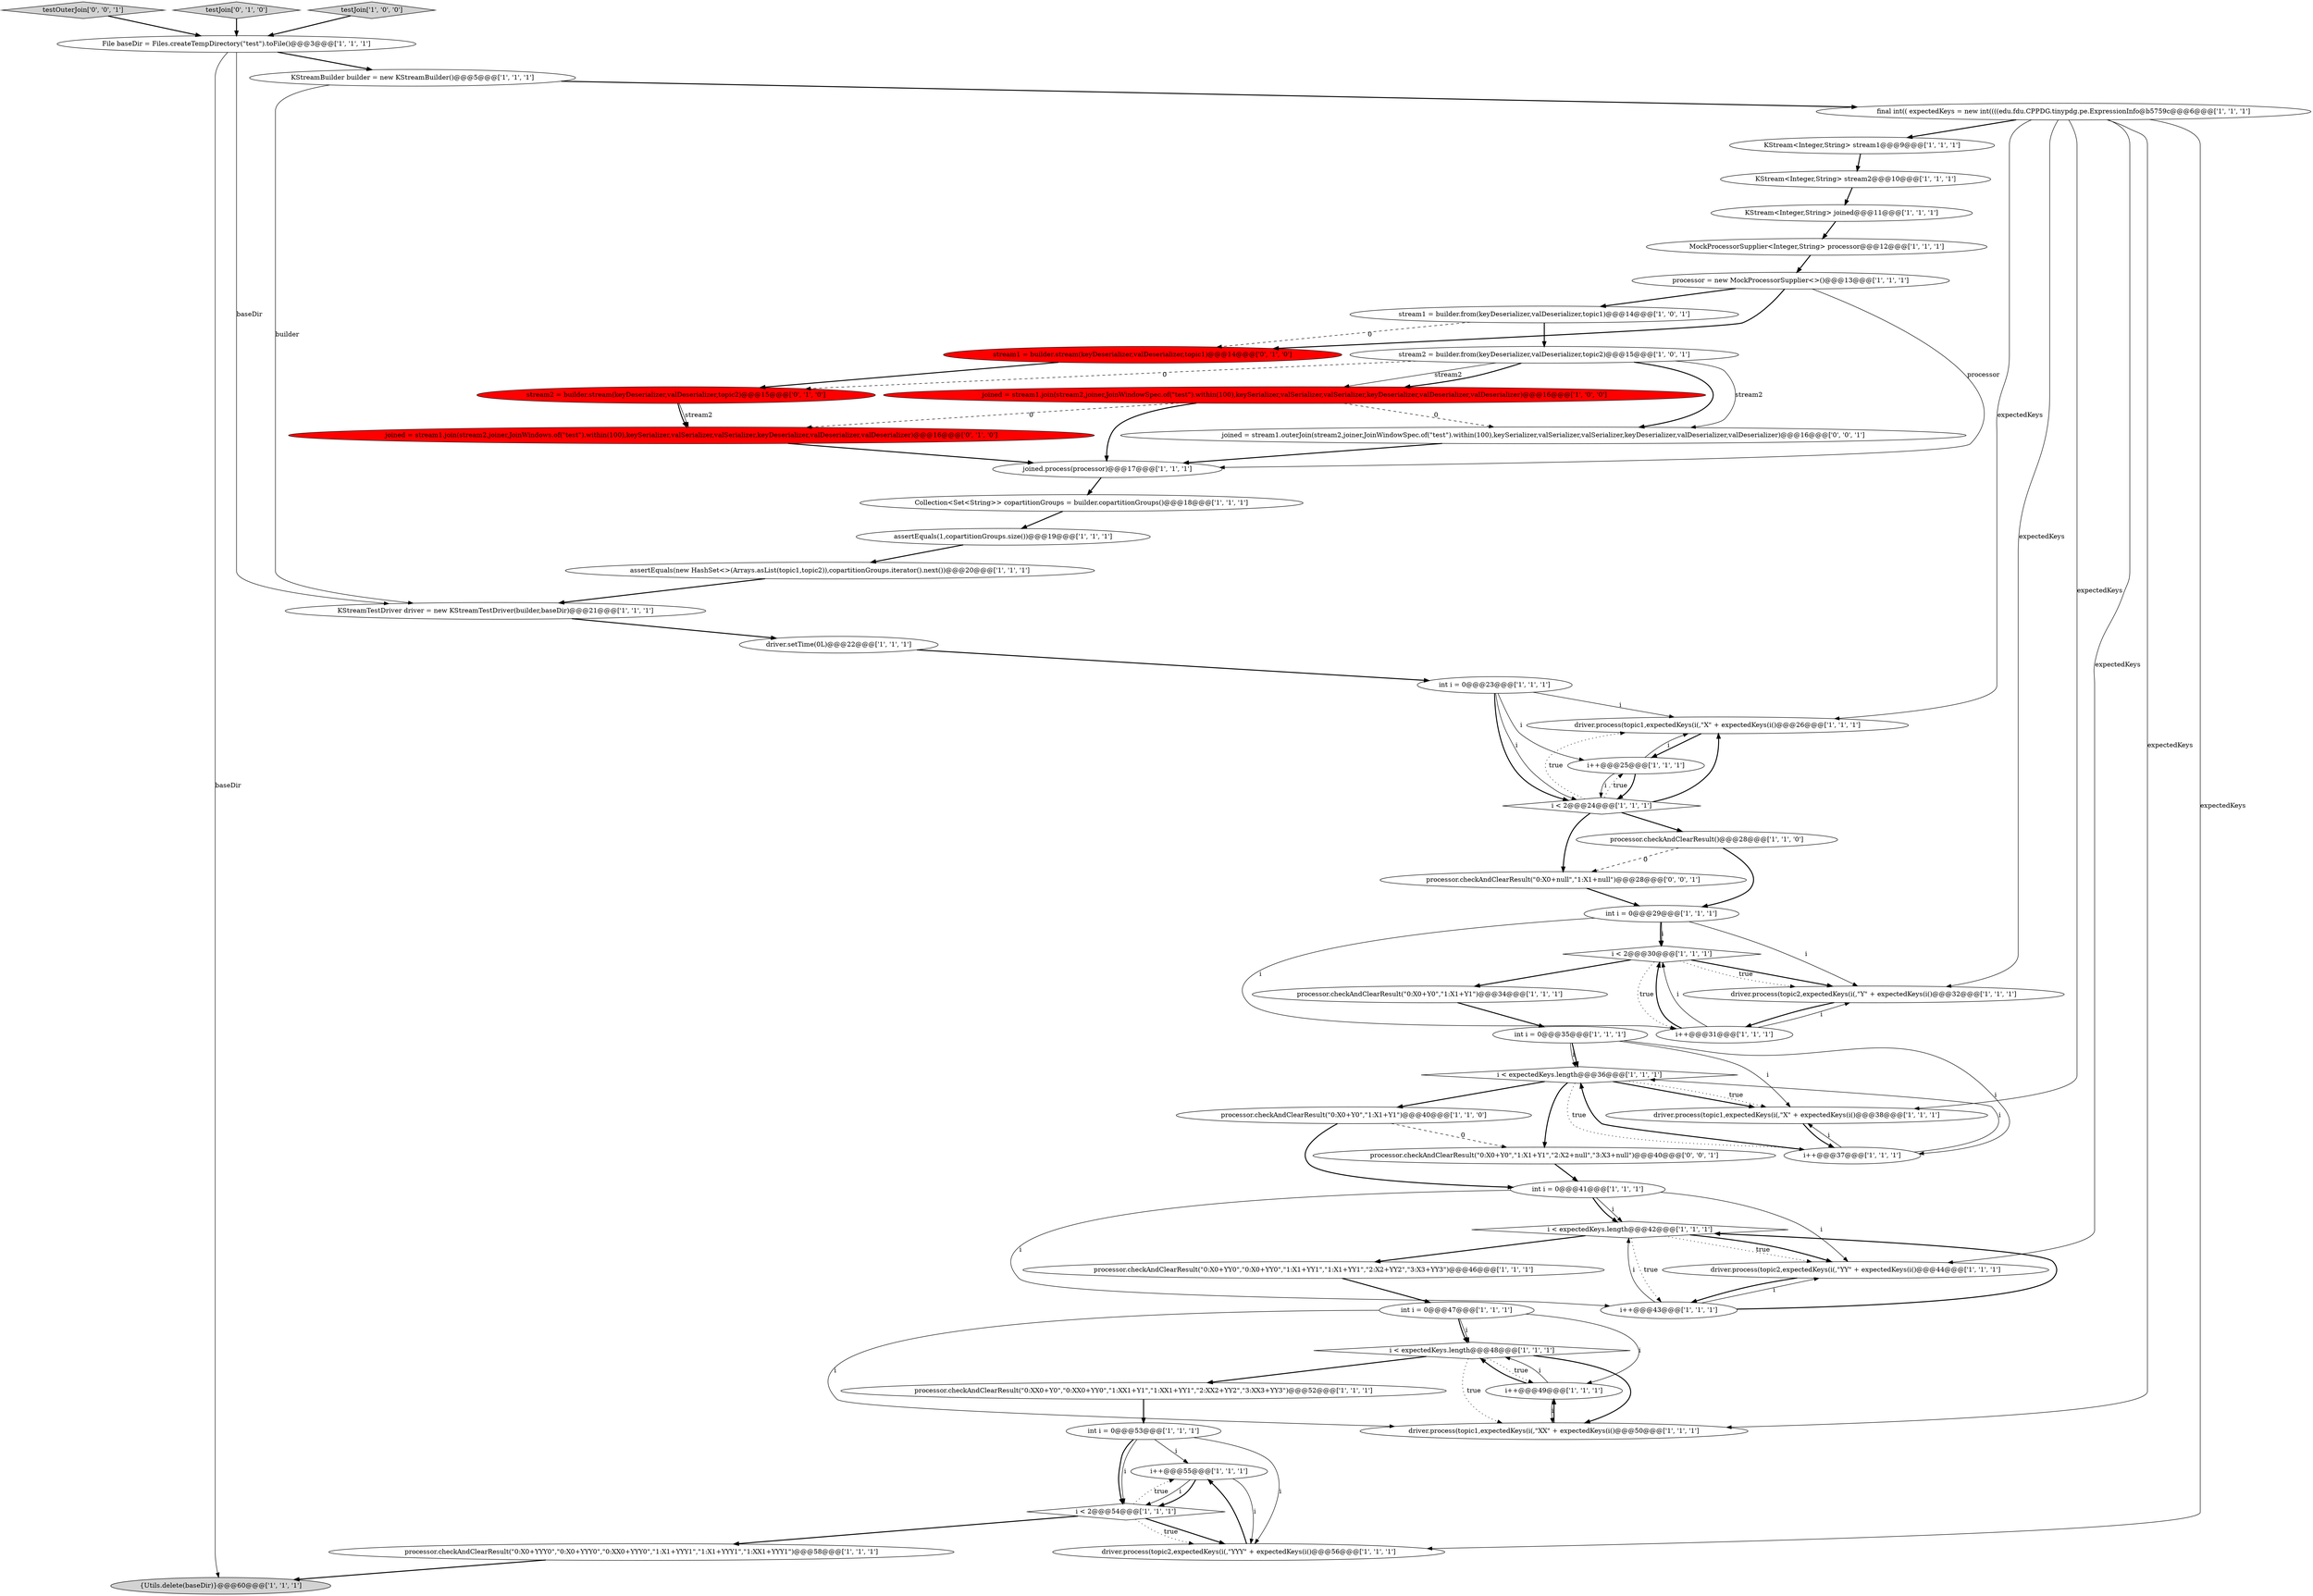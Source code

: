 digraph {
4 [style = filled, label = "assertEquals(1,copartitionGroups.size())@@@19@@@['1', '1', '1']", fillcolor = white, shape = ellipse image = "AAA0AAABBB1BBB"];
38 [style = filled, label = "i < expectedKeys.length@@@42@@@['1', '1', '1']", fillcolor = white, shape = diamond image = "AAA0AAABBB1BBB"];
9 [style = filled, label = "i < expectedKeys.length@@@36@@@['1', '1', '1']", fillcolor = white, shape = diamond image = "AAA0AAABBB1BBB"];
0 [style = filled, label = "processor = new MockProcessorSupplier<>()@@@13@@@['1', '1', '1']", fillcolor = white, shape = ellipse image = "AAA0AAABBB1BBB"];
25 [style = filled, label = "stream1 = builder.from(keyDeserializer,valDeserializer,topic1)@@@14@@@['1', '0', '1']", fillcolor = white, shape = ellipse image = "AAA0AAABBB1BBB"];
17 [style = filled, label = "driver.process(topic1,expectedKeys(i(,\"X\" + expectedKeys(i()@@@26@@@['1', '1', '1']", fillcolor = white, shape = ellipse image = "AAA0AAABBB1BBB"];
53 [style = filled, label = "testOuterJoin['0', '0', '1']", fillcolor = lightgray, shape = diamond image = "AAA0AAABBB3BBB"];
21 [style = filled, label = "i < expectedKeys.length@@@48@@@['1', '1', '1']", fillcolor = white, shape = diamond image = "AAA0AAABBB1BBB"];
52 [style = filled, label = "stream2 = builder.stream(keyDeserializer,valDeserializer,topic2)@@@15@@@['0', '1', '0']", fillcolor = red, shape = ellipse image = "AAA1AAABBB2BBB"];
39 [style = filled, label = "int i = 0@@@35@@@['1', '1', '1']", fillcolor = white, shape = ellipse image = "AAA0AAABBB1BBB"];
45 [style = filled, label = "i++@@@25@@@['1', '1', '1']", fillcolor = white, shape = ellipse image = "AAA0AAABBB1BBB"];
46 [style = filled, label = "processor.checkAndClearResult(\"0:X0+YYY0\",\"0:X0+YYY0\",\"0:XX0+YYY0\",\"1:X1+YYY1\",\"1:X1+YYY1\",\"1:XX1+YYY1\")@@@58@@@['1', '1', '1']", fillcolor = white, shape = ellipse image = "AAA0AAABBB1BBB"];
30 [style = filled, label = "i < 2@@@24@@@['1', '1', '1']", fillcolor = white, shape = diamond image = "AAA0AAABBB1BBB"];
13 [style = filled, label = "processor.checkAndClearResult(\"0:XX0+Y0\",\"0:XX0+YY0\",\"1:XX1+Y1\",\"1:XX1+YY1\",\"2:XX2+YY2\",\"3:XX3+YY3\")@@@52@@@['1', '1', '1']", fillcolor = white, shape = ellipse image = "AAA0AAABBB1BBB"];
1 [style = filled, label = "KStream<Integer,String> stream1@@@9@@@['1', '1', '1']", fillcolor = white, shape = ellipse image = "AAA0AAABBB1BBB"];
36 [style = filled, label = "driver.process(topic1,expectedKeys(i(,\"X\" + expectedKeys(i()@@@38@@@['1', '1', '1']", fillcolor = white, shape = ellipse image = "AAA0AAABBB1BBB"];
7 [style = filled, label = "int i = 0@@@53@@@['1', '1', '1']", fillcolor = white, shape = ellipse image = "AAA0AAABBB1BBB"];
34 [style = filled, label = "driver.process(topic2,expectedKeys(i(,\"YY\" + expectedKeys(i()@@@44@@@['1', '1', '1']", fillcolor = white, shape = ellipse image = "AAA0AAABBB1BBB"];
50 [style = filled, label = "testJoin['0', '1', '0']", fillcolor = lightgray, shape = diamond image = "AAA0AAABBB2BBB"];
32 [style = filled, label = "int i = 0@@@47@@@['1', '1', '1']", fillcolor = white, shape = ellipse image = "AAA0AAABBB1BBB"];
54 [style = filled, label = "processor.checkAndClearResult(\"0:X0+Y0\",\"1:X1+Y1\",\"2:X2+null\",\"3:X3+null\")@@@40@@@['0', '0', '1']", fillcolor = white, shape = ellipse image = "AAA0AAABBB3BBB"];
55 [style = filled, label = "joined = stream1.outerJoin(stream2,joiner,JoinWindowSpec.of(\"test\").within(100),keySerializer,valSerializer,valSerializer,keyDeserializer,valDeserializer,valDeserializer)@@@16@@@['0', '0', '1']", fillcolor = white, shape = ellipse image = "AAA0AAABBB3BBB"];
5 [style = filled, label = "i < 2@@@30@@@['1', '1', '1']", fillcolor = white, shape = diamond image = "AAA0AAABBB1BBB"];
16 [style = filled, label = "int i = 0@@@41@@@['1', '1', '1']", fillcolor = white, shape = ellipse image = "AAA0AAABBB1BBB"];
26 [style = filled, label = "i++@@@37@@@['1', '1', '1']", fillcolor = white, shape = ellipse image = "AAA0AAABBB1BBB"];
28 [style = filled, label = "testJoin['1', '0', '0']", fillcolor = lightgray, shape = diamond image = "AAA0AAABBB1BBB"];
47 [style = filled, label = "driver.process(topic2,expectedKeys(i(,\"Y\" + expectedKeys(i()@@@32@@@['1', '1', '1']", fillcolor = white, shape = ellipse image = "AAA0AAABBB1BBB"];
56 [style = filled, label = "processor.checkAndClearResult(\"0:X0+null\",\"1:X1+null\")@@@28@@@['0', '0', '1']", fillcolor = white, shape = ellipse image = "AAA0AAABBB3BBB"];
40 [style = filled, label = "processor.checkAndClearResult(\"0:X0+Y0\",\"1:X1+Y1\")@@@34@@@['1', '1', '1']", fillcolor = white, shape = ellipse image = "AAA0AAABBB1BBB"];
31 [style = filled, label = "i++@@@55@@@['1', '1', '1']", fillcolor = white, shape = ellipse image = "AAA0AAABBB1BBB"];
24 [style = filled, label = "assertEquals(new HashSet<>(Arrays.asList(topic1,topic2)),copartitionGroups.iterator().next())@@@20@@@['1', '1', '1']", fillcolor = white, shape = ellipse image = "AAA0AAABBB1BBB"];
15 [style = filled, label = "File baseDir = Files.createTempDirectory(\"test\").toFile()@@@3@@@['1', '1', '1']", fillcolor = white, shape = ellipse image = "AAA0AAABBB1BBB"];
35 [style = filled, label = "i++@@@49@@@['1', '1', '1']", fillcolor = white, shape = ellipse image = "AAA0AAABBB1BBB"];
37 [style = filled, label = "processor.checkAndClearResult(\"0:X0+Y0\",\"1:X1+Y1\")@@@40@@@['1', '1', '0']", fillcolor = white, shape = ellipse image = "AAA0AAABBB1BBB"];
51 [style = filled, label = "stream1 = builder.stream(keyDeserializer,valDeserializer,topic1)@@@14@@@['0', '1', '0']", fillcolor = red, shape = ellipse image = "AAA1AAABBB2BBB"];
20 [style = filled, label = "KStreamTestDriver driver = new KStreamTestDriver(builder,baseDir)@@@21@@@['1', '1', '1']", fillcolor = white, shape = ellipse image = "AAA0AAABBB1BBB"];
33 [style = filled, label = "Collection<Set<String>> copartitionGroups = builder.copartitionGroups()@@@18@@@['1', '1', '1']", fillcolor = white, shape = ellipse image = "AAA0AAABBB1BBB"];
14 [style = filled, label = "driver.process(topic2,expectedKeys(i(,\"YYY\" + expectedKeys(i()@@@56@@@['1', '1', '1']", fillcolor = white, shape = ellipse image = "AAA0AAABBB1BBB"];
23 [style = filled, label = "MockProcessorSupplier<Integer,String> processor@@@12@@@['1', '1', '1']", fillcolor = white, shape = ellipse image = "AAA0AAABBB1BBB"];
49 [style = filled, label = "joined = stream1.join(stream2,joiner,JoinWindows.of(\"test\").within(100),keySerializer,valSerializer,valSerializer,keyDeserializer,valDeserializer,valDeserializer)@@@16@@@['0', '1', '0']", fillcolor = red, shape = ellipse image = "AAA1AAABBB2BBB"];
41 [style = filled, label = "i++@@@43@@@['1', '1', '1']", fillcolor = white, shape = ellipse image = "AAA0AAABBB1BBB"];
27 [style = filled, label = "int i = 0@@@29@@@['1', '1', '1']", fillcolor = white, shape = ellipse image = "AAA0AAABBB1BBB"];
19 [style = filled, label = "{Utils.delete(baseDir)}@@@60@@@['1', '1', '1']", fillcolor = lightgray, shape = ellipse image = "AAA0AAABBB1BBB"];
3 [style = filled, label = "i++@@@31@@@['1', '1', '1']", fillcolor = white, shape = ellipse image = "AAA0AAABBB1BBB"];
48 [style = filled, label = "KStreamBuilder builder = new KStreamBuilder()@@@5@@@['1', '1', '1']", fillcolor = white, shape = ellipse image = "AAA0AAABBB1BBB"];
42 [style = filled, label = "KStream<Integer,String> stream2@@@10@@@['1', '1', '1']", fillcolor = white, shape = ellipse image = "AAA0AAABBB1BBB"];
43 [style = filled, label = "processor.checkAndClearResult(\"0:X0+YY0\",\"0:X0+YY0\",\"1:X1+YY1\",\"1:X1+YY1\",\"2:X2+YY2\",\"3:X3+YY3\")@@@46@@@['1', '1', '1']", fillcolor = white, shape = ellipse image = "AAA0AAABBB1BBB"];
18 [style = filled, label = "joined.process(processor)@@@17@@@['1', '1', '1']", fillcolor = white, shape = ellipse image = "AAA0AAABBB1BBB"];
2 [style = filled, label = "int i = 0@@@23@@@['1', '1', '1']", fillcolor = white, shape = ellipse image = "AAA0AAABBB1BBB"];
6 [style = filled, label = "final int(( expectedKeys = new int((((edu.fdu.CPPDG.tinypdg.pe.ExpressionInfo@b5759c@@@6@@@['1', '1', '1']", fillcolor = white, shape = ellipse image = "AAA0AAABBB1BBB"];
11 [style = filled, label = "driver.process(topic1,expectedKeys(i(,\"XX\" + expectedKeys(i()@@@50@@@['1', '1', '1']", fillcolor = white, shape = ellipse image = "AAA0AAABBB1BBB"];
29 [style = filled, label = "driver.setTime(0L)@@@22@@@['1', '1', '1']", fillcolor = white, shape = ellipse image = "AAA0AAABBB1BBB"];
22 [style = filled, label = "stream2 = builder.from(keyDeserializer,valDeserializer,topic2)@@@15@@@['1', '0', '1']", fillcolor = white, shape = ellipse image = "AAA0AAABBB1BBB"];
8 [style = filled, label = "joined = stream1.join(stream2,joiner,JoinWindowSpec.of(\"test\").within(100),keySerializer,valSerializer,valSerializer,keyDeserializer,valDeserializer,valDeserializer)@@@16@@@['1', '0', '0']", fillcolor = red, shape = ellipse image = "AAA1AAABBB1BBB"];
44 [style = filled, label = "KStream<Integer,String> joined@@@11@@@['1', '1', '1']", fillcolor = white, shape = ellipse image = "AAA0AAABBB1BBB"];
10 [style = filled, label = "processor.checkAndClearResult()@@@28@@@['1', '1', '0']", fillcolor = white, shape = ellipse image = "AAA0AAABBB1BBB"];
12 [style = filled, label = "i < 2@@@54@@@['1', '1', '1']", fillcolor = white, shape = diamond image = "AAA0AAABBB1BBB"];
21->11 [style = dotted, label="true"];
25->22 [style = bold, label=""];
26->36 [style = solid, label="i"];
38->34 [style = dotted, label="true"];
39->9 [style = bold, label=""];
38->41 [style = dotted, label="true"];
56->27 [style = bold, label=""];
6->47 [style = solid, label="expectedKeys"];
39->36 [style = solid, label="i"];
17->45 [style = bold, label=""];
26->9 [style = bold, label=""];
22->8 [style = solid, label="stream2"];
22->52 [style = dashed, label="0"];
45->30 [style = bold, label=""];
9->37 [style = bold, label=""];
27->47 [style = solid, label="i"];
22->8 [style = bold, label=""];
44->23 [style = bold, label=""];
22->55 [style = solid, label="stream2"];
3->5 [style = bold, label=""];
29->2 [style = bold, label=""];
27->5 [style = solid, label="i"];
42->44 [style = bold, label=""];
54->16 [style = bold, label=""];
0->25 [style = bold, label=""];
16->34 [style = solid, label="i"];
27->5 [style = bold, label=""];
21->13 [style = bold, label=""];
8->55 [style = dashed, label="0"];
41->34 [style = solid, label="i"];
9->26 [style = dotted, label="true"];
12->31 [style = dotted, label="true"];
32->21 [style = solid, label="i"];
8->18 [style = bold, label=""];
6->17 [style = solid, label="expectedKeys"];
35->21 [style = solid, label="i"];
43->32 [style = bold, label=""];
7->31 [style = solid, label="i"];
31->12 [style = solid, label="i"];
1->42 [style = bold, label=""];
5->3 [style = dotted, label="true"];
6->34 [style = solid, label="expectedKeys"];
35->21 [style = bold, label=""];
24->20 [style = bold, label=""];
9->54 [style = bold, label=""];
7->12 [style = solid, label="i"];
39->9 [style = solid, label="i"];
15->19 [style = solid, label="baseDir"];
21->11 [style = bold, label=""];
16->41 [style = solid, label="i"];
49->18 [style = bold, label=""];
12->14 [style = bold, label=""];
30->10 [style = bold, label=""];
41->38 [style = bold, label=""];
46->19 [style = bold, label=""];
10->56 [style = dashed, label="0"];
2->45 [style = solid, label="i"];
2->17 [style = solid, label="i"];
21->35 [style = dotted, label="true"];
37->16 [style = bold, label=""];
30->45 [style = dotted, label="true"];
3->47 [style = solid, label="i"];
6->36 [style = solid, label="expectedKeys"];
4->24 [style = bold, label=""];
30->17 [style = bold, label=""];
47->3 [style = bold, label=""];
3->5 [style = solid, label="i"];
55->18 [style = bold, label=""];
33->4 [style = bold, label=""];
18->33 [style = bold, label=""];
22->55 [style = bold, label=""];
25->51 [style = dashed, label="0"];
32->35 [style = solid, label="i"];
2->30 [style = solid, label="i"];
51->52 [style = bold, label=""];
48->6 [style = bold, label=""];
31->14 [style = solid, label="i"];
23->0 [style = bold, label=""];
31->12 [style = bold, label=""];
16->38 [style = solid, label="i"];
6->1 [style = bold, label=""];
40->39 [style = bold, label=""];
12->46 [style = bold, label=""];
14->31 [style = bold, label=""];
38->34 [style = bold, label=""];
15->48 [style = bold, label=""];
50->15 [style = bold, label=""];
30->17 [style = dotted, label="true"];
5->40 [style = bold, label=""];
6->14 [style = solid, label="expectedKeys"];
32->11 [style = solid, label="i"];
38->43 [style = bold, label=""];
48->20 [style = solid, label="builder"];
7->14 [style = solid, label="i"];
39->26 [style = solid, label="i"];
9->36 [style = bold, label=""];
32->21 [style = bold, label=""];
52->49 [style = solid, label="stream2"];
28->15 [style = bold, label=""];
20->29 [style = bold, label=""];
7->12 [style = bold, label=""];
52->49 [style = bold, label=""];
0->18 [style = solid, label="processor"];
10->27 [style = bold, label=""];
9->36 [style = dotted, label="true"];
37->54 [style = dashed, label="0"];
45->30 [style = solid, label="i"];
34->41 [style = bold, label=""];
41->38 [style = solid, label="i"];
36->26 [style = bold, label=""];
11->35 [style = bold, label=""];
5->47 [style = bold, label=""];
12->14 [style = dotted, label="true"];
26->9 [style = solid, label="i"];
5->47 [style = dotted, label="true"];
6->11 [style = solid, label="expectedKeys"];
13->7 [style = bold, label=""];
0->51 [style = bold, label=""];
30->56 [style = bold, label=""];
35->11 [style = solid, label="i"];
53->15 [style = bold, label=""];
15->20 [style = solid, label="baseDir"];
45->17 [style = solid, label="i"];
2->30 [style = bold, label=""];
27->3 [style = solid, label="i"];
16->38 [style = bold, label=""];
8->49 [style = dashed, label="0"];
}
